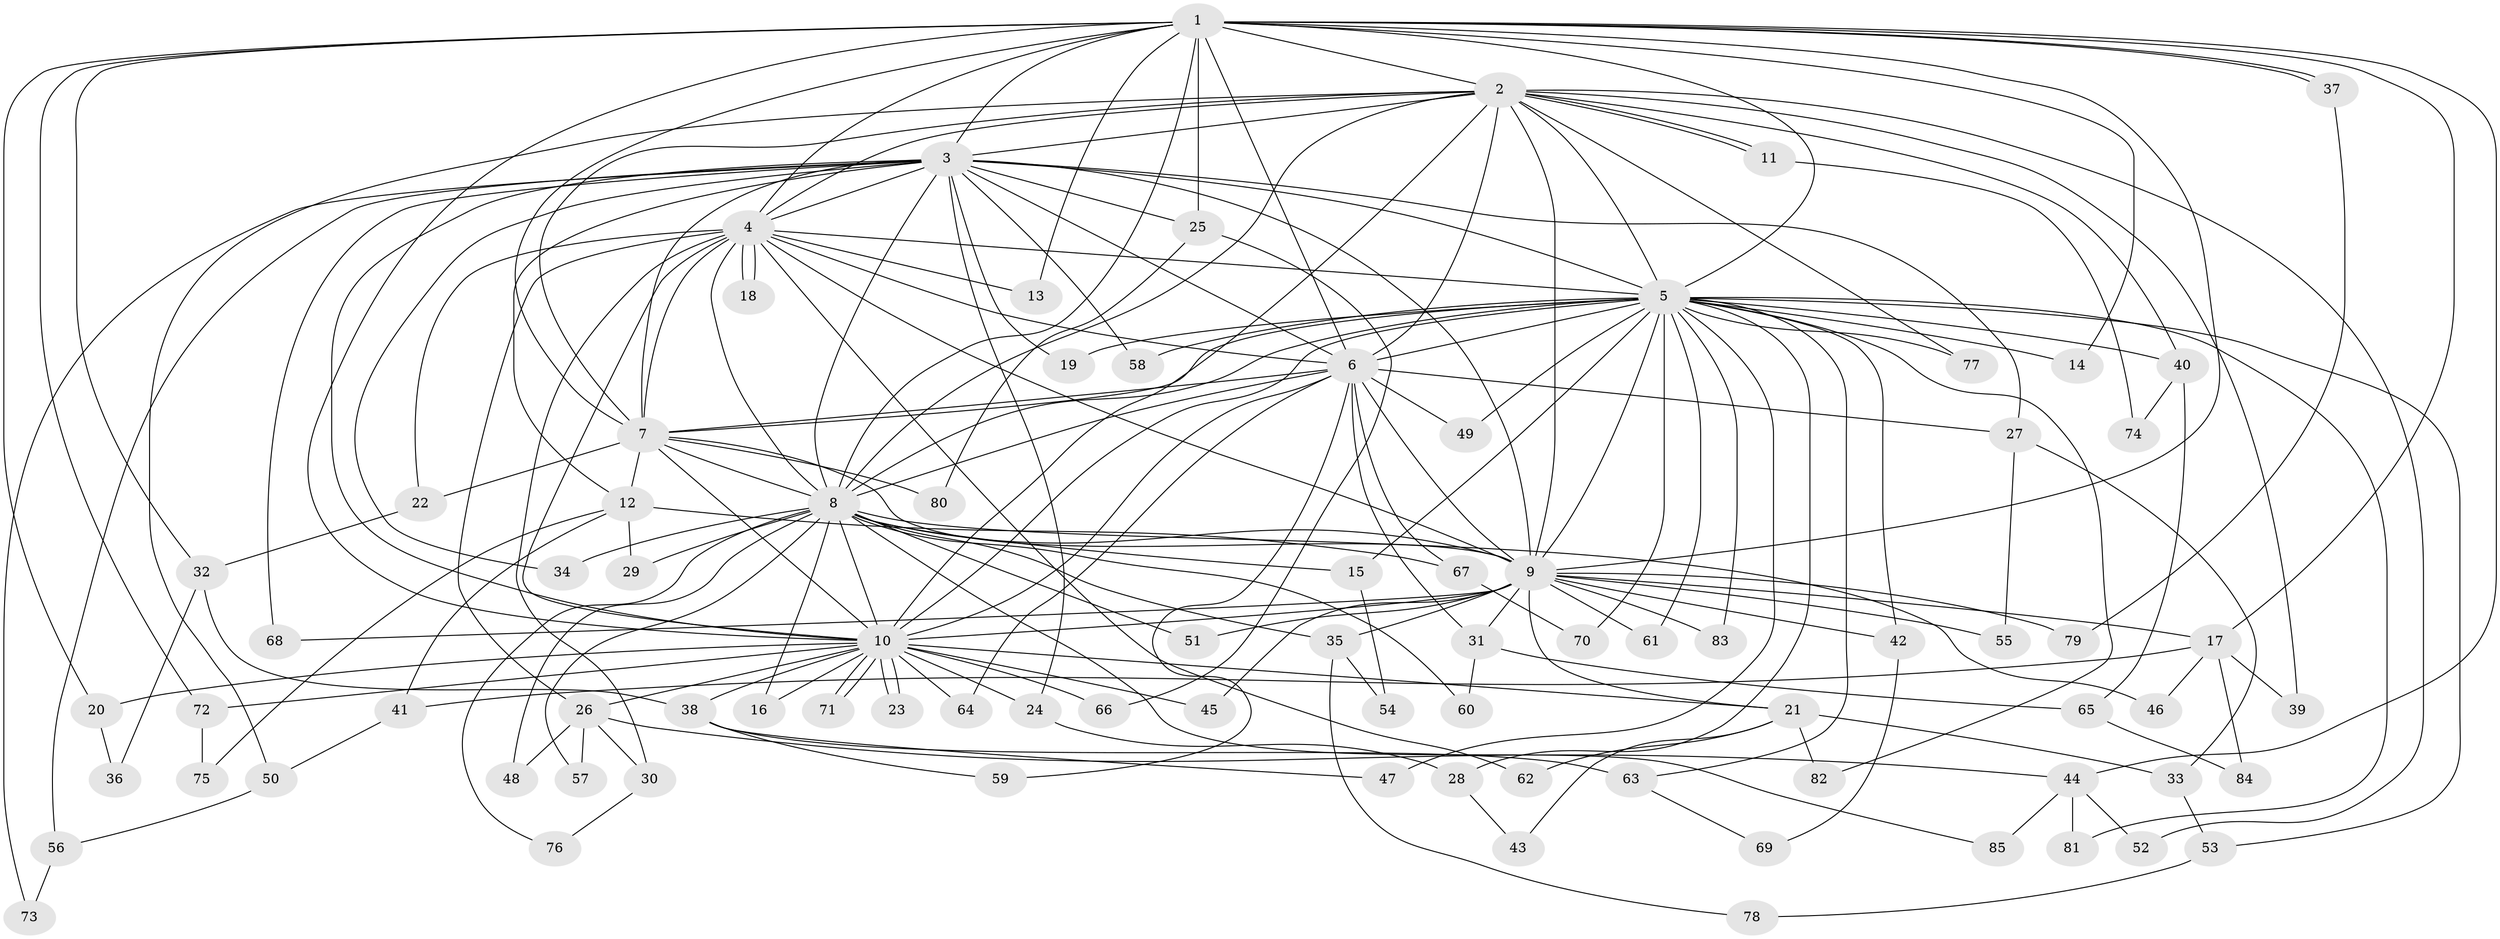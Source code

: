 // coarse degree distribution, {9: 0.029411764705882353, 26: 0.029411764705882353, 2: 0.5294117647058824, 1: 0.17647058823529413, 3: 0.08823529411764706, 5: 0.029411764705882353, 8: 0.029411764705882353, 15: 0.029411764705882353, 4: 0.058823529411764705}
// Generated by graph-tools (version 1.1) at 2025/47/03/04/25 21:47:39]
// undirected, 85 vertices, 195 edges
graph export_dot {
graph [start="1"]
  node [color=gray90,style=filled];
  1;
  2;
  3;
  4;
  5;
  6;
  7;
  8;
  9;
  10;
  11;
  12;
  13;
  14;
  15;
  16;
  17;
  18;
  19;
  20;
  21;
  22;
  23;
  24;
  25;
  26;
  27;
  28;
  29;
  30;
  31;
  32;
  33;
  34;
  35;
  36;
  37;
  38;
  39;
  40;
  41;
  42;
  43;
  44;
  45;
  46;
  47;
  48;
  49;
  50;
  51;
  52;
  53;
  54;
  55;
  56;
  57;
  58;
  59;
  60;
  61;
  62;
  63;
  64;
  65;
  66;
  67;
  68;
  69;
  70;
  71;
  72;
  73;
  74;
  75;
  76;
  77;
  78;
  79;
  80;
  81;
  82;
  83;
  84;
  85;
  1 -- 2;
  1 -- 3;
  1 -- 4;
  1 -- 5;
  1 -- 6;
  1 -- 7;
  1 -- 8;
  1 -- 9;
  1 -- 10;
  1 -- 13;
  1 -- 14;
  1 -- 17;
  1 -- 20;
  1 -- 25;
  1 -- 32;
  1 -- 37;
  1 -- 37;
  1 -- 44;
  1 -- 72;
  2 -- 3;
  2 -- 4;
  2 -- 5;
  2 -- 6;
  2 -- 7;
  2 -- 8;
  2 -- 9;
  2 -- 10;
  2 -- 11;
  2 -- 11;
  2 -- 39;
  2 -- 40;
  2 -- 50;
  2 -- 52;
  2 -- 77;
  3 -- 4;
  3 -- 5;
  3 -- 6;
  3 -- 7;
  3 -- 8;
  3 -- 9;
  3 -- 10;
  3 -- 12;
  3 -- 19;
  3 -- 24;
  3 -- 25;
  3 -- 27;
  3 -- 34;
  3 -- 56;
  3 -- 58;
  3 -- 68;
  3 -- 73;
  4 -- 5;
  4 -- 6;
  4 -- 7;
  4 -- 8;
  4 -- 9;
  4 -- 10;
  4 -- 13;
  4 -- 18;
  4 -- 18;
  4 -- 22;
  4 -- 26;
  4 -- 30;
  4 -- 62;
  5 -- 6;
  5 -- 7;
  5 -- 8;
  5 -- 9;
  5 -- 10;
  5 -- 14;
  5 -- 15;
  5 -- 19;
  5 -- 28;
  5 -- 40;
  5 -- 42;
  5 -- 47;
  5 -- 49;
  5 -- 53;
  5 -- 58;
  5 -- 61;
  5 -- 63;
  5 -- 70;
  5 -- 77;
  5 -- 81;
  5 -- 82;
  5 -- 83;
  6 -- 7;
  6 -- 8;
  6 -- 9;
  6 -- 10;
  6 -- 27;
  6 -- 31;
  6 -- 49;
  6 -- 59;
  6 -- 64;
  6 -- 67;
  7 -- 8;
  7 -- 9;
  7 -- 10;
  7 -- 12;
  7 -- 22;
  7 -- 80;
  8 -- 9;
  8 -- 10;
  8 -- 15;
  8 -- 16;
  8 -- 29;
  8 -- 34;
  8 -- 35;
  8 -- 46;
  8 -- 48;
  8 -- 51;
  8 -- 57;
  8 -- 60;
  8 -- 76;
  8 -- 85;
  9 -- 10;
  9 -- 17;
  9 -- 21;
  9 -- 31;
  9 -- 35;
  9 -- 42;
  9 -- 45;
  9 -- 51;
  9 -- 55;
  9 -- 61;
  9 -- 68;
  9 -- 79;
  9 -- 83;
  10 -- 16;
  10 -- 20;
  10 -- 21;
  10 -- 23;
  10 -- 23;
  10 -- 24;
  10 -- 26;
  10 -- 38;
  10 -- 45;
  10 -- 64;
  10 -- 66;
  10 -- 71;
  10 -- 71;
  10 -- 72;
  11 -- 74;
  12 -- 29;
  12 -- 41;
  12 -- 67;
  12 -- 75;
  15 -- 54;
  17 -- 39;
  17 -- 41;
  17 -- 46;
  17 -- 84;
  20 -- 36;
  21 -- 33;
  21 -- 43;
  21 -- 62;
  21 -- 82;
  22 -- 32;
  24 -- 28;
  25 -- 66;
  25 -- 80;
  26 -- 30;
  26 -- 44;
  26 -- 48;
  26 -- 57;
  27 -- 33;
  27 -- 55;
  28 -- 43;
  30 -- 76;
  31 -- 60;
  31 -- 65;
  32 -- 36;
  32 -- 38;
  33 -- 53;
  35 -- 54;
  35 -- 78;
  37 -- 79;
  38 -- 47;
  38 -- 59;
  38 -- 63;
  40 -- 65;
  40 -- 74;
  41 -- 50;
  42 -- 69;
  44 -- 52;
  44 -- 81;
  44 -- 85;
  50 -- 56;
  53 -- 78;
  56 -- 73;
  63 -- 69;
  65 -- 84;
  67 -- 70;
  72 -- 75;
}
